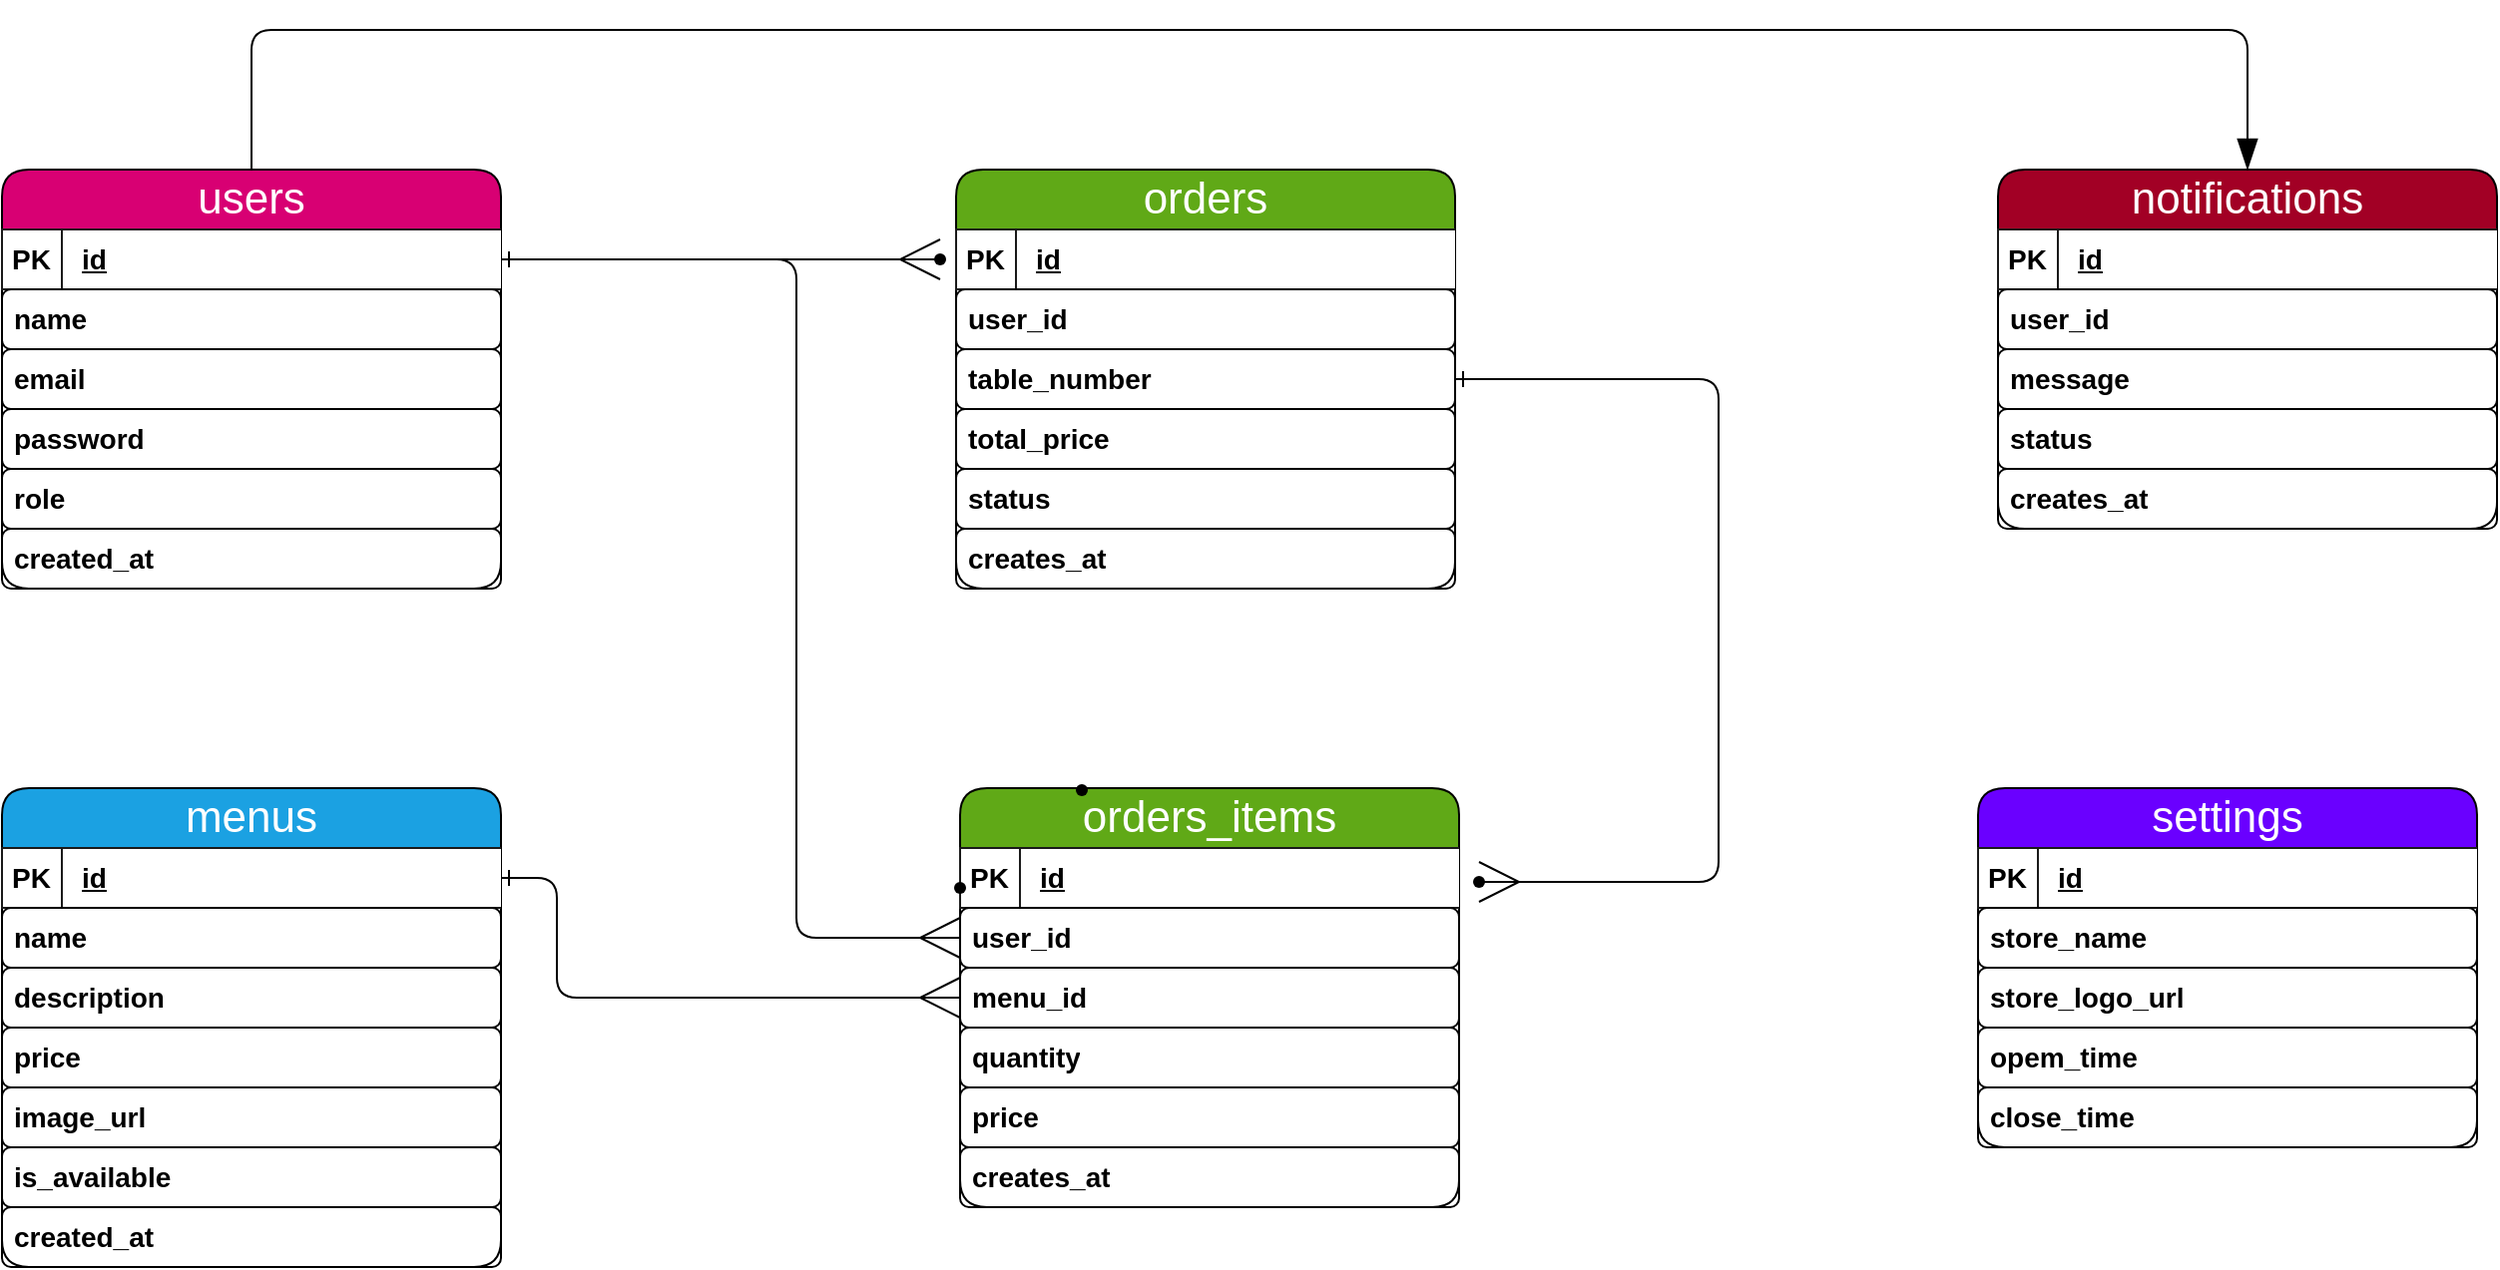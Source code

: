<mxfile>
    <diagram id="uLro2YicQWShkKXVgap7" name="Page-1">
        <mxGraphModel dx="853" dy="1637" grid="0" gridSize="10" guides="1" tooltips="1" connect="1" arrows="1" fold="1" page="1" pageScale="1" pageWidth="850" pageHeight="1100" background="#ffffff" math="0" shadow="0">
            <root>
                <mxCell id="0"/>
                <mxCell id="1" parent="0"/>
                <mxCell id="91" value="" style="edgeStyle=elbowEdgeStyle;jumpSize=12;html=1;strokeColor=#000000;strokeWidth=1;fontSize=18;endArrow=blockThin;endFill=1;endSize=13;targetPerimeterSpacing=18;exitX=0.5;exitY=0;exitDx=0;exitDy=0;entryX=0.5;entryY=0;entryDx=0;entryDy=0;rounded=1;" edge="1" parent="1" source="2" target="51">
                    <mxGeometry relative="1" as="geometry">
                        <mxPoint x="430" y="250" as="sourcePoint"/>
                        <mxPoint x="1320" y="250" as="targetPoint"/>
                        <Array as="points">
                            <mxPoint x="1170" y="220"/>
                            <mxPoint x="810" y="210"/>
                        </Array>
                    </mxGeometry>
                </mxCell>
                <mxCell id="94" value="" style="edgeStyle=elbowEdgeStyle;jumpSize=12;html=1;strokeColor=#000000;strokeWidth=1;fontSize=18;endArrow=ERmany;endFill=0;endSize=18;targetPerimeterSpacing=18;rounded=1;fontColor=#000000;startArrow=ERone;startFill=0;entryX=0.433;entryY=-0.043;entryDx=0;entryDy=0;entryPerimeter=0;" edge="1" parent="1" target="93">
                    <mxGeometry relative="1" as="geometry">
                        <mxPoint x="450" y="335" as="sourcePoint"/>
                        <Array as="points">
                            <mxPoint x="502" y="325"/>
                            <mxPoint x="622" y="335"/>
                        </Array>
                    </mxGeometry>
                </mxCell>
                <mxCell id="m07a0aIS0gU7ZeptUcBL-107" style="edgeStyle=none;html=1;entryX=0;entryY=0.5;entryDx=0;entryDy=0;fontSize=22;fontColor=#000000;startArrow=ERone;startFill=0;endArrow=ERmany;endFill=0;strokeColor=#000000;endSize=18;targetPerimeterSpacing=18;exitX=1;exitY=0.5;exitDx=0;exitDy=0;" edge="1" parent="1" source="m07a0aIS0gU7ZeptUcBL-94" target="46">
                    <mxGeometry relative="1" as="geometry">
                        <Array as="points">
                            <mxPoint x="598" y="335"/>
                            <mxPoint x="598" y="675"/>
                        </Array>
                    </mxGeometry>
                </mxCell>
                <mxCell id="2" value="&lt;font color=&quot;#ffffff&quot; style=&quot;font-size: 22px;&quot;&gt;users&lt;/font&gt;" style="swimlane;fontStyle=0;childLayout=stackLayout;horizontal=1;startSize=30;horizontalStack=0;resizeParent=1;resizeParentMax=0;resizeLast=0;collapsible=1;marginBottom=0;whiteSpace=wrap;html=1;fillColor=#d80073;fontColor=#000000;strokeColor=#000000;fontSize=14;rounded=1;" parent="1" vertex="1">
                    <mxGeometry x="200" y="290" width="250" height="210" as="geometry">
                        <mxRectangle x="200" y="290" width="70" height="30" as="alternateBounds"/>
                    </mxGeometry>
                </mxCell>
                <mxCell id="m07a0aIS0gU7ZeptUcBL-94" value="PK&amp;nbsp; &amp;nbsp; &lt;u&gt;&lt;span&gt;id&lt;/span&gt;&lt;/u&gt;" style="html=1;dashed=0;whitespace=wrap;shape=mxgraph.dfd.dataStoreID;align=left;spacingLeft=3;points=[[0,0],[0.5,0],[1,0],[0,0.5],[1,0.5],[0,1],[0.5,1],[1,1]];fillColor=#FFFFFF;strokeColor=#1A1A1A;fontColor=#000000;fontSize=14;fontStyle=1" vertex="1" parent="2">
                    <mxGeometry y="30" width="250" height="30" as="geometry"/>
                </mxCell>
                <mxCell id="4" value="name" style="text;strokeColor=#000000;fillColor=none;align=left;verticalAlign=middle;spacingLeft=4;spacingRight=4;overflow=hidden;points=[[0,0.5],[1,0.5]];portConstraint=eastwest;rotatable=0;whiteSpace=wrap;html=1;fontSize=14;rounded=1;fontColor=#000000;fontStyle=1" parent="2" vertex="1">
                    <mxGeometry y="60" width="250" height="30" as="geometry"/>
                </mxCell>
                <mxCell id="5" value="email" style="text;strokeColor=#000000;fillColor=none;align=left;verticalAlign=middle;spacingLeft=4;spacingRight=4;overflow=hidden;points=[[0,0.5],[1,0.5]];portConstraint=eastwest;rotatable=0;whiteSpace=wrap;html=1;fontSize=14;rounded=1;fontColor=#000000;fontStyle=1" parent="2" vertex="1">
                    <mxGeometry y="90" width="250" height="30" as="geometry"/>
                </mxCell>
                <mxCell id="7" value="password" style="text;strokeColor=#000000;fillColor=none;align=left;verticalAlign=middle;spacingLeft=4;spacingRight=4;overflow=hidden;points=[[0,0.5],[1,0.5]];portConstraint=eastwest;rotatable=0;whiteSpace=wrap;html=1;fontSize=14;rounded=1;fontColor=#000000;fontStyle=1" parent="2" vertex="1">
                    <mxGeometry y="120" width="250" height="30" as="geometry"/>
                </mxCell>
                <mxCell id="8" value="role" style="text;strokeColor=#000000;fillColor=none;align=left;verticalAlign=middle;spacingLeft=4;spacingRight=4;overflow=hidden;points=[[0,0.5],[1,0.5]];portConstraint=eastwest;rotatable=0;whiteSpace=wrap;html=1;fontSize=14;rounded=1;fontColor=#000000;fontStyle=1" parent="2" vertex="1">
                    <mxGeometry y="150" width="250" height="30" as="geometry"/>
                </mxCell>
                <mxCell id="6" value="created_at" style="text;strokeColor=#000000;fillColor=none;align=left;verticalAlign=middle;spacingLeft=4;spacingRight=4;overflow=hidden;points=[[0,0.5],[1,0.5]];portConstraint=eastwest;rotatable=0;whiteSpace=wrap;html=1;fontSize=14;rounded=1;fontColor=#000000;fontStyle=1" parent="2" vertex="1">
                    <mxGeometry y="180" width="250" height="30" as="geometry"/>
                </mxCell>
                <mxCell id="89" value="" style="edgeStyle=elbowEdgeStyle;jumpSize=12;html=1;strokeColor=#000000;strokeWidth=1;fontSize=18;endArrow=ERmany;endFill=0;endSize=18;targetPerimeterSpacing=18;rounded=1;fontColor=#000000;startArrow=ERone;startFill=0;entryX=0;entryY=0.5;entryDx=0;entryDy=0;exitX=1;exitY=0.5;exitDx=0;exitDy=0;" edge="1" parent="1" source="m07a0aIS0gU7ZeptUcBL-96" target="47">
                    <mxGeometry relative="1" as="geometry">
                        <Array as="points">
                            <mxPoint x="478" y="690"/>
                        </Array>
                    </mxGeometry>
                </mxCell>
                <mxCell id="14" value="&lt;font color=&quot;#ffffff&quot; style=&quot;font-size: 22px;&quot;&gt;menus&lt;/font&gt;" style="swimlane;fontStyle=0;childLayout=stackLayout;horizontal=1;startSize=30;horizontalStack=0;resizeParent=1;resizeParentMax=0;resizeLast=0;collapsible=1;marginBottom=0;whiteSpace=wrap;html=1;fillColor=#1ba1e2;fontColor=#000000;strokeColor=#000000;fontSize=14;rounded=1;" vertex="1" parent="1">
                    <mxGeometry x="200" y="600" width="250" height="240" as="geometry"/>
                </mxCell>
                <mxCell id="m07a0aIS0gU7ZeptUcBL-96" value="PK&amp;nbsp; &amp;nbsp; &lt;u&gt;&lt;span&gt;id&lt;/span&gt;&lt;/u&gt;" style="html=1;dashed=0;whitespace=wrap;shape=mxgraph.dfd.dataStoreID;align=left;spacingLeft=3;points=[[0,0],[0.5,0],[1,0],[0,0.5],[1,0.5],[0,1],[0.5,1],[1,1]];fillColor=#FFFFFF;strokeColor=#1A1A1A;fontColor=#000000;fontSize=14;fontStyle=1" vertex="1" parent="14">
                    <mxGeometry y="30" width="250" height="30" as="geometry"/>
                </mxCell>
                <mxCell id="16" value="name" style="text;strokeColor=#000000;fillColor=none;align=left;verticalAlign=middle;spacingLeft=4;spacingRight=4;overflow=hidden;points=[[0,0.5],[1,0.5]];portConstraint=eastwest;rotatable=0;whiteSpace=wrap;html=1;fontSize=14;rounded=1;fontColor=#000000;fontStyle=1" vertex="1" parent="14">
                    <mxGeometry y="60" width="250" height="30" as="geometry"/>
                </mxCell>
                <mxCell id="17" value="description" style="text;strokeColor=#000000;fillColor=none;align=left;verticalAlign=middle;spacingLeft=4;spacingRight=4;overflow=hidden;points=[[0,0.5],[1,0.5]];portConstraint=eastwest;rotatable=0;whiteSpace=wrap;html=1;fontSize=14;rounded=1;fontColor=#000000;fontStyle=1" vertex="1" parent="14">
                    <mxGeometry y="90" width="250" height="30" as="geometry"/>
                </mxCell>
                <mxCell id="18" value="price" style="text;strokeColor=#000000;fillColor=none;align=left;verticalAlign=middle;spacingLeft=4;spacingRight=4;overflow=hidden;points=[[0,0.5],[1,0.5]];portConstraint=eastwest;rotatable=0;whiteSpace=wrap;html=1;fontSize=14;rounded=1;fontColor=#000000;fontStyle=1" vertex="1" parent="14">
                    <mxGeometry y="120" width="250" height="30" as="geometry"/>
                </mxCell>
                <mxCell id="19" value="image_url" style="text;strokeColor=#000000;fillColor=none;align=left;verticalAlign=middle;spacingLeft=4;spacingRight=4;overflow=hidden;points=[[0,0.5],[1,0.5]];portConstraint=eastwest;rotatable=0;whiteSpace=wrap;html=1;fontSize=14;rounded=1;fontColor=#000000;fontStyle=1" vertex="1" parent="14">
                    <mxGeometry y="150" width="250" height="30" as="geometry"/>
                </mxCell>
                <mxCell id="20" value="is_available" style="text;strokeColor=#000000;fillColor=none;align=left;verticalAlign=middle;spacingLeft=4;spacingRight=4;overflow=hidden;points=[[0,0.5],[1,0.5]];portConstraint=eastwest;rotatable=0;whiteSpace=wrap;html=1;fontSize=14;rounded=1;fontColor=#000000;fontStyle=1" vertex="1" parent="14">
                    <mxGeometry y="180" width="250" height="30" as="geometry"/>
                </mxCell>
                <mxCell id="32" value="created_at" style="text;strokeColor=#000000;fillColor=none;align=left;verticalAlign=middle;spacingLeft=4;spacingRight=4;overflow=hidden;points=[[0,0.5],[1,0.5]];portConstraint=eastwest;rotatable=0;whiteSpace=wrap;html=1;fontSize=14;rounded=1;fontColor=#000000;fontStyle=1" vertex="1" parent="14">
                    <mxGeometry y="210" width="250" height="30" as="geometry"/>
                </mxCell>
                <mxCell id="87" value="" style="edgeStyle=elbowEdgeStyle;jumpSize=12;html=1;strokeColor=#000000;strokeWidth=1;fontSize=18;endArrow=ERmany;endFill=0;endSize=18;targetPerimeterSpacing=18;entryX=0.479;entryY=0.193;entryDx=0;entryDy=0;entryPerimeter=0;rounded=1;fontColor=#000000;startArrow=ERone;startFill=0;" edge="1" parent="1" source="37" target="86">
                    <mxGeometry relative="1" as="geometry">
                        <Array as="points">
                            <mxPoint x="1060" y="540"/>
                        </Array>
                    </mxGeometry>
                </mxCell>
                <mxCell id="37" value="&lt;font color=&quot;#ffffff&quot; style=&quot;font-size: 22px;&quot;&gt;orders&lt;/font&gt;" style="swimlane;fontStyle=0;childLayout=stackLayout;horizontal=1;startSize=30;horizontalStack=0;resizeParent=1;resizeParentMax=0;resizeLast=0;collapsible=1;marginBottom=0;whiteSpace=wrap;html=1;fillColor=#60a917;fontColor=#000000;strokeColor=#000000;fontSize=14;rounded=1;" vertex="1" parent="1">
                    <mxGeometry x="678" y="290" width="250" height="210" as="geometry">
                        <mxRectangle x="200" y="290" width="70" height="30" as="alternateBounds"/>
                    </mxGeometry>
                </mxCell>
                <mxCell id="m07a0aIS0gU7ZeptUcBL-103" value="PK&amp;nbsp; &amp;nbsp; &lt;u&gt;&lt;span&gt;id&lt;/span&gt;&lt;/u&gt;" style="html=1;dashed=0;whitespace=wrap;shape=mxgraph.dfd.dataStoreID;align=left;spacingLeft=3;points=[[0,0],[0.5,0],[1,0],[0,0.5],[1,0.5],[0,1],[0.5,1],[1,1]];fillColor=#FFFFFF;strokeColor=#1A1A1A;fontColor=#000000;fontSize=14;fontStyle=1" vertex="1" parent="37">
                    <mxGeometry y="30" width="250" height="30" as="geometry"/>
                </mxCell>
                <mxCell id="39" value="user_id" style="text;strokeColor=#000000;fillColor=none;align=left;verticalAlign=middle;spacingLeft=4;spacingRight=4;overflow=hidden;points=[[0,0.5],[1,0.5]];portConstraint=eastwest;rotatable=0;whiteSpace=wrap;html=1;fontSize=14;rounded=1;fontColor=#000000;fontStyle=1" vertex="1" parent="37">
                    <mxGeometry y="60" width="250" height="30" as="geometry"/>
                </mxCell>
                <mxCell id="40" value="table_number" style="text;strokeColor=#000000;fillColor=none;align=left;verticalAlign=middle;spacingLeft=4;spacingRight=4;overflow=hidden;points=[[0,0.5],[1,0.5]];portConstraint=eastwest;rotatable=0;whiteSpace=wrap;html=1;fontSize=14;rounded=1;fontColor=#000000;fontStyle=1" vertex="1" parent="37">
                    <mxGeometry y="90" width="250" height="30" as="geometry"/>
                </mxCell>
                <mxCell id="41" value="total_price" style="text;strokeColor=#000000;fillColor=none;align=left;verticalAlign=middle;spacingLeft=4;spacingRight=4;overflow=hidden;points=[[0,0.5],[1,0.5]];portConstraint=eastwest;rotatable=0;whiteSpace=wrap;html=1;fontSize=14;rounded=1;fontColor=#000000;fontStyle=1" vertex="1" parent="37">
                    <mxGeometry y="120" width="250" height="30" as="geometry"/>
                </mxCell>
                <mxCell id="42" value="status" style="text;strokeColor=#000000;fillColor=none;align=left;verticalAlign=middle;spacingLeft=4;spacingRight=4;overflow=hidden;points=[[0,0.5],[1,0.5]];portConstraint=eastwest;rotatable=0;whiteSpace=wrap;html=1;fontSize=14;rounded=1;fontColor=#000000;fontStyle=1" vertex="1" parent="37">
                    <mxGeometry y="150" width="250" height="30" as="geometry"/>
                </mxCell>
                <mxCell id="43" value="creates_at" style="text;strokeColor=#000000;fillColor=none;align=left;verticalAlign=middle;spacingLeft=4;spacingRight=4;overflow=hidden;points=[[0,0.5],[1,0.5]];portConstraint=eastwest;rotatable=0;whiteSpace=wrap;html=1;fontSize=14;rounded=1;fontColor=#000000;fontStyle=1" vertex="1" parent="37">
                    <mxGeometry y="180" width="250" height="30" as="geometry"/>
                </mxCell>
                <mxCell id="44" value="&lt;font color=&quot;#ffffff&quot; style=&quot;font-size: 22px;&quot;&gt;orders_items&lt;/font&gt;" style="swimlane;fontStyle=0;childLayout=stackLayout;horizontal=1;startSize=30;horizontalStack=0;resizeParent=1;resizeParentMax=0;resizeLast=0;collapsible=1;marginBottom=0;whiteSpace=wrap;html=1;fillColor=#60a917;fontColor=#000000;strokeColor=#000000;fontSize=14;rounded=1;" vertex="1" parent="1">
                    <mxGeometry x="680" y="600" width="250" height="210" as="geometry">
                        <mxRectangle x="200" y="290" width="70" height="30" as="alternateBounds"/>
                    </mxGeometry>
                </mxCell>
                <mxCell id="m07a0aIS0gU7ZeptUcBL-102" value="PK&amp;nbsp; &amp;nbsp; &lt;u&gt;&lt;span&gt;id&lt;/span&gt;&lt;/u&gt;" style="html=1;dashed=0;whitespace=wrap;shape=mxgraph.dfd.dataStoreID;align=left;spacingLeft=3;points=[[0,0],[0.5,0],[1,0],[0,0.5],[1,0.5],[0,1],[0.5,1],[1,1]];fillColor=#FFFFFF;strokeColor=#1A1A1A;fontColor=#000000;fontSize=14;fontStyle=1" vertex="1" parent="44">
                    <mxGeometry y="30" width="250" height="30" as="geometry"/>
                </mxCell>
                <mxCell id="46" value="user_id" style="text;strokeColor=#000000;fillColor=none;align=left;verticalAlign=middle;spacingLeft=4;spacingRight=4;overflow=hidden;points=[[0,0.5],[1,0.5]];portConstraint=eastwest;rotatable=0;whiteSpace=wrap;html=1;fontSize=14;rounded=1;fontColor=#000000;fontStyle=1" vertex="1" parent="44">
                    <mxGeometry y="60" width="250" height="30" as="geometry"/>
                </mxCell>
                <mxCell id="47" value="menu_id" style="text;strokeColor=#000000;fillColor=none;align=left;verticalAlign=middle;spacingLeft=4;spacingRight=4;overflow=hidden;points=[[0,0.5],[1,0.5]];portConstraint=eastwest;rotatable=0;whiteSpace=wrap;html=1;fontSize=14;rounded=1;fontColor=#000000;fontStyle=1" vertex="1" parent="44">
                    <mxGeometry y="90" width="250" height="30" as="geometry"/>
                </mxCell>
                <mxCell id="48" value="quantity" style="text;strokeColor=#000000;fillColor=none;align=left;verticalAlign=middle;spacingLeft=4;spacingRight=4;overflow=hidden;points=[[0,0.5],[1,0.5]];portConstraint=eastwest;rotatable=0;whiteSpace=wrap;html=1;fontSize=14;rounded=1;fontColor=#000000;fontStyle=1" vertex="1" parent="44">
                    <mxGeometry y="120" width="250" height="30" as="geometry"/>
                </mxCell>
                <mxCell id="49" value="price" style="text;strokeColor=#000000;fillColor=none;align=left;verticalAlign=middle;spacingLeft=4;spacingRight=4;overflow=hidden;points=[[0,0.5],[1,0.5]];portConstraint=eastwest;rotatable=0;whiteSpace=wrap;html=1;fontSize=14;rounded=1;fontColor=#000000;fontStyle=1" vertex="1" parent="44">
                    <mxGeometry y="150" width="250" height="30" as="geometry"/>
                </mxCell>
                <mxCell id="50" value="creates_at" style="text;strokeColor=#000000;fillColor=none;align=left;verticalAlign=middle;spacingLeft=4;spacingRight=4;overflow=hidden;points=[[0,0.5],[1,0.5]];portConstraint=eastwest;rotatable=0;whiteSpace=wrap;html=1;fontSize=14;rounded=1;fontColor=#000000;fontStyle=1" vertex="1" parent="44">
                    <mxGeometry y="180" width="250" height="30" as="geometry"/>
                </mxCell>
                <mxCell id="51" value="&lt;font color=&quot;#ffffff&quot; style=&quot;font-size: 22px;&quot;&gt;notifications&lt;/font&gt;" style="swimlane;fontStyle=0;childLayout=stackLayout;horizontal=1;startSize=30;horizontalStack=0;resizeParent=1;resizeParentMax=0;resizeLast=0;collapsible=1;marginBottom=0;whiteSpace=wrap;html=1;fillColor=#a20025;fontColor=#000000;strokeColor=#000000;fontSize=14;rounded=1;" vertex="1" parent="1">
                    <mxGeometry x="1200" y="290" width="250" height="180" as="geometry">
                        <mxRectangle x="200" y="290" width="70" height="30" as="alternateBounds"/>
                    </mxGeometry>
                </mxCell>
                <mxCell id="m07a0aIS0gU7ZeptUcBL-104" value="PK&amp;nbsp; &amp;nbsp; &lt;u&gt;&lt;span&gt;id&lt;/span&gt;&lt;/u&gt;" style="html=1;dashed=0;whitespace=wrap;shape=mxgraph.dfd.dataStoreID;align=left;spacingLeft=3;points=[[0,0],[0.5,0],[1,0],[0,0.5],[1,0.5],[0,1],[0.5,1],[1,1]];fillColor=#FFFFFF;strokeColor=#1A1A1A;fontColor=#000000;fontSize=14;fontStyle=1" vertex="1" parent="51">
                    <mxGeometry y="30" width="250" height="30" as="geometry"/>
                </mxCell>
                <mxCell id="53" value="user_id" style="text;strokeColor=#000000;fillColor=none;align=left;verticalAlign=middle;spacingLeft=4;spacingRight=4;overflow=hidden;points=[[0,0.5],[1,0.5]];portConstraint=eastwest;rotatable=0;whiteSpace=wrap;html=1;fontSize=14;rounded=1;fontColor=#000000;fontStyle=1" vertex="1" parent="51">
                    <mxGeometry y="60" width="250" height="30" as="geometry"/>
                </mxCell>
                <mxCell id="54" value="message" style="text;strokeColor=#000000;fillColor=none;align=left;verticalAlign=middle;spacingLeft=4;spacingRight=4;overflow=hidden;points=[[0,0.5],[1,0.5]];portConstraint=eastwest;rotatable=0;whiteSpace=wrap;html=1;fontSize=14;rounded=1;fontColor=#000000;fontStyle=1" vertex="1" parent="51">
                    <mxGeometry y="90" width="250" height="30" as="geometry"/>
                </mxCell>
                <mxCell id="55" value="status" style="text;strokeColor=#000000;fillColor=none;align=left;verticalAlign=middle;spacingLeft=4;spacingRight=4;overflow=hidden;points=[[0,0.5],[1,0.5]];portConstraint=eastwest;rotatable=0;whiteSpace=wrap;html=1;fontSize=14;rounded=1;fontColor=#000000;fontStyle=1" vertex="1" parent="51">
                    <mxGeometry y="120" width="250" height="30" as="geometry"/>
                </mxCell>
                <mxCell id="57" value="creates_at" style="text;strokeColor=#000000;fillColor=none;align=left;verticalAlign=middle;spacingLeft=4;spacingRight=4;overflow=hidden;points=[[0,0.5],[1,0.5]];portConstraint=eastwest;rotatable=0;whiteSpace=wrap;html=1;fontSize=14;rounded=1;fontColor=#000000;fontStyle=1" vertex="1" parent="51">
                    <mxGeometry y="150" width="250" height="30" as="geometry"/>
                </mxCell>
                <mxCell id="58" value="&lt;font color=&quot;#ffffff&quot; style=&quot;font-size: 22px;&quot;&gt;settings&lt;/font&gt;" style="swimlane;fontStyle=0;childLayout=stackLayout;horizontal=1;startSize=30;horizontalStack=0;resizeParent=1;resizeParentMax=0;resizeLast=0;collapsible=1;marginBottom=0;whiteSpace=wrap;html=1;fontSize=14;fillColor=#6a00ff;fontColor=#000000;strokeColor=#000000;rounded=1;" vertex="1" parent="1">
                    <mxGeometry x="1190" y="600" width="250" height="180" as="geometry">
                        <mxRectangle x="200" y="290" width="70" height="30" as="alternateBounds"/>
                    </mxGeometry>
                </mxCell>
                <mxCell id="m07a0aIS0gU7ZeptUcBL-105" value="PK&amp;nbsp; &amp;nbsp; &lt;u&gt;&lt;span&gt;id&lt;/span&gt;&lt;/u&gt;" style="html=1;dashed=0;whitespace=wrap;shape=mxgraph.dfd.dataStoreID;align=left;spacingLeft=3;points=[[0,0],[0.5,0],[1,0],[0,0.5],[1,0.5],[0,1],[0.5,1],[1,1]];fillColor=#FFFFFF;strokeColor=#1A1A1A;fontColor=#000000;fontSize=14;fontStyle=1" vertex="1" parent="58">
                    <mxGeometry y="30" width="250" height="30" as="geometry"/>
                </mxCell>
                <mxCell id="60" value="store_name" style="text;strokeColor=#000000;fillColor=none;align=left;verticalAlign=middle;spacingLeft=4;spacingRight=4;overflow=hidden;points=[[0,0.5],[1,0.5]];portConstraint=eastwest;rotatable=0;whiteSpace=wrap;html=1;fontSize=14;rounded=1;fontColor=#000000;fontStyle=1" vertex="1" parent="58">
                    <mxGeometry y="60" width="250" height="30" as="geometry"/>
                </mxCell>
                <mxCell id="61" value="store_logo_url" style="text;strokeColor=#000000;fillColor=none;align=left;verticalAlign=middle;spacingLeft=4;spacingRight=4;overflow=hidden;points=[[0,0.5],[1,0.5]];portConstraint=eastwest;rotatable=0;whiteSpace=wrap;html=1;fontSize=14;rounded=1;fontColor=#000000;fontStyle=1" vertex="1" parent="58">
                    <mxGeometry y="90" width="250" height="30" as="geometry"/>
                </mxCell>
                <mxCell id="62" value="opem_time" style="text;strokeColor=#000000;fillColor=none;align=left;verticalAlign=middle;spacingLeft=4;spacingRight=4;overflow=hidden;points=[[0,0.5],[1,0.5]];portConstraint=eastwest;rotatable=0;whiteSpace=wrap;html=1;fontSize=14;rounded=1;fontColor=#000000;fontStyle=1" vertex="1" parent="58">
                    <mxGeometry y="120" width="250" height="30" as="geometry"/>
                </mxCell>
                <mxCell id="63" value="close_time" style="text;strokeColor=#000000;fillColor=none;align=left;verticalAlign=middle;spacingLeft=4;spacingRight=4;overflow=hidden;points=[[0,0.5],[1,0.5]];portConstraint=eastwest;rotatable=0;whiteSpace=wrap;html=1;fontSize=14;rounded=1;fontColor=#000000;fontStyle=1" vertex="1" parent="58">
                    <mxGeometry y="150" width="250" height="30" as="geometry"/>
                </mxCell>
                <mxCell id="86" value="" style="shape=waypoint;size=6;pointerEvents=1;points=[];fillColor=#60a917;resizable=0;rotatable=0;perimeter=centerPerimeter;snapToPoint=1;fontSize=14;strokeColor=#000000;fontColor=#000000;fontStyle=0;startSize=30;rounded=1;" vertex="1" parent="1">
                    <mxGeometry x="930" y="637" width="20" height="20" as="geometry"/>
                </mxCell>
                <mxCell id="88" value="" style="shape=waypoint;size=6;pointerEvents=1;points=[];fillColor=#1ba1e2;resizable=0;rotatable=0;perimeter=centerPerimeter;snapToPoint=1;fontSize=14;strokeColor=#000000;fontColor=#000000;fontStyle=0;startSize=30;rounded=1;" vertex="1" parent="1">
                    <mxGeometry x="670" y="640" width="20" height="20" as="geometry"/>
                </mxCell>
                <mxCell id="93" value="" style="shape=waypoint;size=6;pointerEvents=1;points=[];fillColor=#d80073;resizable=0;rotatable=0;perimeter=centerPerimeter;snapToPoint=1;fontSize=14;strokeColor=#000000;fontColor=#000000;fontStyle=0;startSize=30;rounded=1;" vertex="1" parent="1">
                    <mxGeometry x="660" y="325" width="20" height="20" as="geometry"/>
                </mxCell>
                <mxCell id="m07a0aIS0gU7ZeptUcBL-106" value="" style="shape=waypoint;sketch=0;size=6;pointerEvents=1;points=[];fillColor=#d80073;resizable=0;rotatable=0;perimeter=centerPerimeter;snapToPoint=1;fontSize=14;strokeColor=#000000;fontColor=#000000;fontStyle=0;startSize=30;rounded=1;" vertex="1" parent="1">
                    <mxGeometry x="731" y="591" width="20" height="20" as="geometry"/>
                </mxCell>
            </root>
        </mxGraphModel>
    </diagram>
</mxfile>